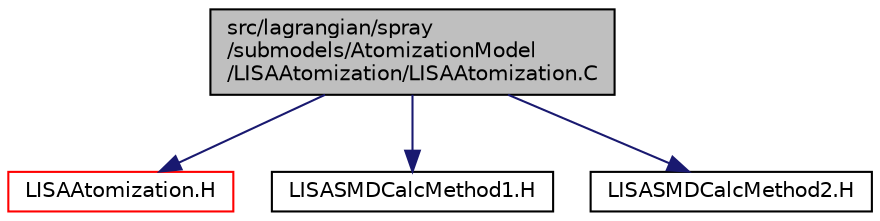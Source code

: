 digraph "src/lagrangian/spray/submodels/AtomizationModel/LISAAtomization/LISAAtomization.C"
{
  bgcolor="transparent";
  edge [fontname="Helvetica",fontsize="10",labelfontname="Helvetica",labelfontsize="10"];
  node [fontname="Helvetica",fontsize="10",shape=record];
  Node1 [label="src/lagrangian/spray\l/submodels/AtomizationModel\l/LISAAtomization/LISAAtomization.C",height=0.2,width=0.4,color="black", fillcolor="grey75", style="filled", fontcolor="black"];
  Node1 -> Node2 [color="midnightblue",fontsize="10",style="solid",fontname="Helvetica"];
  Node2 [label="LISAAtomization.H",height=0.2,width=0.4,color="red",URL="$a07164.html"];
  Node1 -> Node3 [color="midnightblue",fontsize="10",style="solid",fontname="Helvetica"];
  Node3 [label="LISASMDCalcMethod1.H",height=0.2,width=0.4,color="black",URL="$a07165.html"];
  Node1 -> Node4 [color="midnightblue",fontsize="10",style="solid",fontname="Helvetica"];
  Node4 [label="LISASMDCalcMethod2.H",height=0.2,width=0.4,color="black",URL="$a07166.html"];
}
